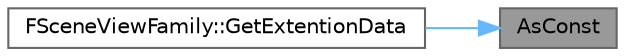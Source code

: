 digraph "AsConst"
{
 // INTERACTIVE_SVG=YES
 // LATEX_PDF_SIZE
  bgcolor="transparent";
  edge [fontname=Helvetica,fontsize=10,labelfontname=Helvetica,labelfontsize=10];
  node [fontname=Helvetica,fontsize=10,shape=box,height=0.2,width=0.4];
  rankdir="RL";
  Node1 [id="Node000001",label="AsConst",height=0.2,width=0.4,color="gray40", fillcolor="grey60", style="filled", fontcolor="black",tooltip="Returns a non-const reference type as const."];
  Node1 -> Node2 [id="edge1_Node000001_Node000002",dir="back",color="steelblue1",style="solid",tooltip=" "];
  Node2 [id="Node000002",label="FSceneViewFamily::GetExtentionData",height=0.2,width=0.4,color="grey40", fillcolor="white", style="filled",URL="$d5/d09/classFSceneViewFamily.html#a134fcfed9ac8463aee40a74b15e9a01d",tooltip=" "];
}
